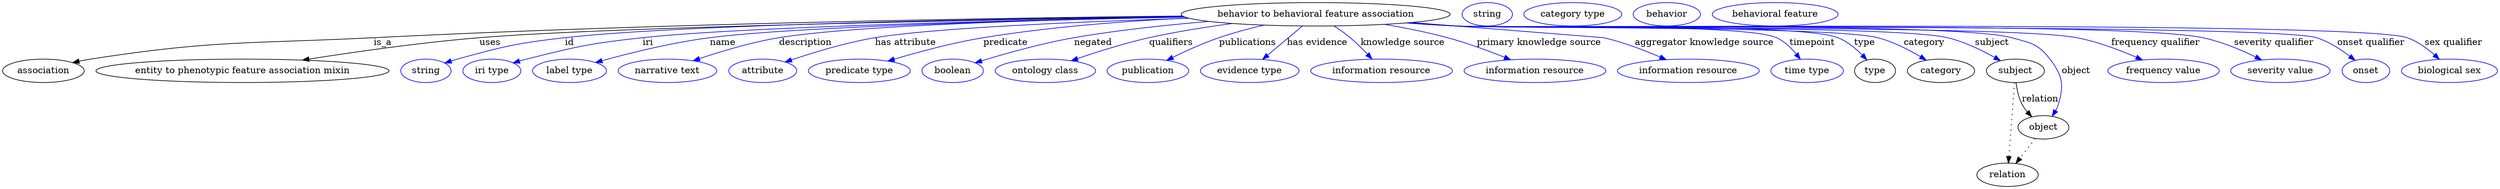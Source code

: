 digraph {
	graph [bb="0,0,3818.8,283"];
	node [label="\N"];
	"behavior to behavioral feature association"	[height=0.5,
		label="behavior to behavioral feature association",
		pos="2009.4,265",
		width=5.7231];
	association	[height=0.5,
		pos="62.394,178",
		width=1.7332];
	"behavior to behavioral feature association" -> association	[label=is_a,
		lp="583.39,221.5",
		pos="e,107.12,190.7 1805.4,262.34 1526.2,259.32 1009.6,251.03 569.39,229 375.75,219.31 325.99,225.7 134.39,196 128.7,195.12 122.8,194.02 \
116.92,192.82"];
	"entity to phenotypic feature association mixin"	[height=0.5,
		pos="367.39,178",
		width=6.2286];
	"behavior to behavioral feature association" -> "entity to phenotypic feature association mixin"	[label=uses,
		lp="747.89,221.5",
		pos="e,459.47,194.48 1807.8,261.16 1501.8,256.4 934.15,245.65 731.39,229 642.59,221.71 542.33,207.49 469.55,196.07"];
	id	[color=blue,
		height=0.5,
		label=string,
		pos="648.39,178",
		width=1.0652];
	"behavior to behavioral feature association" -> id	[color=blue,
		label=id,
		lp="870.39,221.5",
		pos="e,677.11,189.94 1806.4,261.82 1527.4,258.12 1039.9,249 863.39,229 788.22,220.48 769.36,216.02 696.39,196 693.24,195.13 689.99,194.16 \
686.75,193.14",
		style=solid];
	iri	[color=blue,
		height=0.5,
		label="iri type",
		pos="749.39,178",
		width=1.2277];
	"behavior to behavioral feature association" -> iri	[color=blue,
		label=iri,
		lp="994.39,221.5",
		pos="e,781.99,190.21 1809.6,260.56 1558.1,255.65 1140.2,245.34 986.39,229 903.78,220.22 883.02,216.07 802.39,196 798.96,195.15 795.43,\
194.19 791.89,193.17",
		style=solid];
	name	[color=blue,
		height=0.5,
		label="label type",
		pos="868.39,178",
		width=1.5707];
	"behavior to behavioral feature association" -> name	[color=blue,
		label=name,
		lp="1103.4,221.5",
		pos="e,908.37,190.85 1809.2,260.65 1579.9,256.07 1218.5,246.37 1083.4,229 1025.9,221.61 961.32,205.5 918.08,193.56",
		style=solid];
	description	[color=blue,
		height=0.5,
		label="narrative text",
		pos="1018.4,178",
		width=2.0943];
	"behavior to behavioral feature association" -> description	[color=blue,
		label=description,
		lp="1228.9,221.5",
		pos="e,1057.6,193.5 1808,261.02 1604.1,257 1303,248.01 1188.4,229 1146.7,222.08 1100.8,208.18 1067.2,196.79",
		style=solid];
	"has attribute"	[color=blue,
		height=0.5,
		label=attribute,
		pos="1163.4,178",
		width=1.4443];
	"behavior to behavioral feature association" -> "has attribute"	[color=blue,
		label="has attribute",
		lp="1382.4,221.5",
		pos="e,1197.8,191.55 1815.2,258.89 1649.5,253.61 1424.2,244.01 1335.4,229 1291,221.5 1241.9,206.5 1207.5,194.88",
		style=solid];
	predicate	[color=blue,
		height=0.5,
		label="predicate type",
		pos="1311.4,178",
		width=2.1665];
	"behavior to behavioral feature association" -> predicate	[color=blue,
		label=predicate,
		lp="1535.4,221.5",
		pos="e,1355,193 1814.2,259.16 1719.3,254.62 1603.9,245.86 1501.4,229 1454.6,221.3 1402.6,207.21 1364.8,195.94",
		style=solid];
	negated	[color=blue,
		height=0.5,
		label=boolean,
		pos="1454.4,178",
		width=1.2999];
	"behavior to behavioral feature association" -> negated	[color=blue,
		label=negated,
		lp="1668.4,221.5",
		pos="e,1488.7,190.34 1846.1,254.01 1781.5,248.64 1706.6,240.64 1639.4,229 1590.6,220.54 1535.9,204.99 1498.7,193.47",
		style=solid];
	qualifiers	[color=blue,
		height=0.5,
		label="ontology class",
		pos="1595.4,178",
		width=2.1304];
	"behavior to behavioral feature association" -> qualifiers	[color=blue,
		label=qualifiers,
		lp="1787.9,221.5",
		pos="e,1635.1,193.53 1882.2,250.82 1841.1,245.42 1795.6,238.24 1754.4,229 1717.1,220.63 1675.9,207.57 1644.8,196.9",
		style=solid];
	publications	[color=blue,
		height=0.5,
		label=publication,
		pos="1752.4,178",
		width=1.7332];
	"behavior to behavioral feature association" -> publications	[color=blue,
		label=publications,
		lp="1905.4,221.5",
		pos="e,1781.4,194.2 1930.2,248.32 1907.7,243.05 1883.4,236.55 1861.4,229 1837.1,220.66 1811,208.78 1790.4,198.69",
		style=solid];
	"has evidence"	[color=blue,
		height=0.5,
		label="evidence type",
		pos="1908.4,178",
		width=2.0943];
	"behavior to behavioral feature association" -> "has evidence"	[color=blue,
		label="has evidence",
		lp="2011.9,221.5",
		pos="e,1928.1,195.6 1989,246.8 1973.7,233.96 1952.7,216.27 1935.9,202.19",
		style=solid];
	"knowledge source"	[color=blue,
		height=0.5,
		label="information resource",
		pos="2110.4,178",
		width=3.015];
	"behavior to behavioral feature association" -> "knowledge source"	[color=blue,
		label="knowledge source",
		lp="2142.9,221.5",
		pos="e,2095.7,196.14 2037.5,247.13 2045.8,241.7 2054.7,235.42 2062.4,229 2071.6,221.33 2080.9,212.07 2088.8,203.61",
		style=solid];
	"primary knowledge source"	[color=blue,
		height=0.5,
		label="information resource",
		pos="2345.4,178",
		width=3.015];
	"behavior to behavioral feature association" -> "primary knowledge source"	[color=blue,
		label="primary knowledge source",
		lp="2351.4,221.5",
		pos="e,2308.2,195.02 2115,249.49 2146.3,244.18 2180.5,237.37 2211.4,229 2241,220.97 2273.3,209.03 2298.8,198.83",
		style=solid];
	"aggregator knowledge source"	[color=blue,
		height=0.5,
		label="information resource",
		pos="2580.4,178",
		width=3.015];
	"behavior to behavioral feature association" -> "aggregator knowledge source"	[color=blue,
		label="aggregator knowledge source",
		lp="2604.9,221.5",
		pos="e,2546.5,195.15 2156.3,252.37 2284.4,242.22 2449.9,229.1 2450.4,229 2480.2,222.24 2512.2,209.99 2537,199.31",
		style=solid];
	timepoint	[color=blue,
		height=0.5,
		label="time type",
		pos="2762.4,178",
		width=1.5346];
	"behavior to behavioral feature association" -> timepoint	[color=blue,
		label=timepoint,
		lp="2770.4,221.5",
		pos="e,2751.9,195.75 2151.3,251.93 2175.7,250.1 2200.8,248.37 2224.4,247 2278.9,243.85 2665.7,251.58 2715.4,229 2727.4,223.53 2737.9,\
213.41 2745.8,203.7",
		style=solid];
	type	[height=0.5,
		pos="2866.4,178",
		width=0.86659];
	"behavior to behavioral feature association" -> type	[color=blue,
		label=type,
		lp="2850.4,221.5",
		pos="e,2853.8,194.86 2150.4,251.87 2175.1,250.03 2200.5,248.31 2224.4,247 2289.3,243.44 2748.9,252.84 2809.4,229 2823.6,223.38 2836.7,\
212.55 2846.7,202.39",
		style=solid];
	category	[height=0.5,
		pos="2967.4,178",
		width=1.4263];
	"behavior to behavioral feature association" -> category	[color=blue,
		label=category,
		lp="2941.9,221.5",
		pos="e,2945.1,194.22 2150.1,251.84 2174.9,249.99 2200.4,248.28 2224.4,247 2296.1,243.17 2800.9,246.9 2870.4,229 2893.9,222.95 2918.1,\
210.45 2936.5,199.45",
		style=solid];
	subject	[height=0.5,
		pos="3081.4,178",
		width=1.2277];
	"behavior to behavioral feature association" -> subject	[color=blue,
		label=subject,
		lp="3045.4,221.5",
		pos="e,3058.5,193.53 2149.5,251.8 2174.5,249.95 2200.2,248.25 2224.4,247 2308,242.7 2896,248.57 2977.4,229 3003.1,222.83 3029.9,209.75 \
3049.8,198.52",
		style=solid];
	object	[height=0.5,
		pos="3124.4,91",
		width=1.0832];
	"behavior to behavioral feature association" -> object	[color=blue,
		label=object,
		lp="3174.4,178",
		pos="e,3137.8,108.09 2149.3,251.76 2174.3,249.91 2200.1,248.22 2224.4,247 2318.9,242.27 2984.1,253.82 3075.4,229 3104.4,221.11 3116.2,\
219.95 3134.4,196 3153.2,171.13 3156.3,156.9 3147.4,127 3146.4,123.55 3144.9,120.13 3143.1,116.85",
		style=solid];
	"frequency qualifier"	[color=blue,
		height=0.5,
		label="frequency value",
		pos="3308.4,178",
		width=2.3651];
	"behavior to behavioral feature association" -> "frequency qualifier"	[color=blue,
		label="frequency qualifier",
		lp="3296.4,221.5",
		pos="e,3276,194.76 2149,251.74 2174.1,249.88 2200,248.19 2224.4,247 2330,241.83 3071.6,248.88 3175.4,229 3207,222.95 3240.9,210.1 3266.5,\
198.94",
		style=solid];
	"severity qualifier"	[color=blue,
		height=0.5,
		label="severity value",
		pos="3487.4,178",
		width=2.1123];
	"behavior to behavioral feature association" -> "severity qualifier"	[color=blue,
		label="severity qualifier",
		lp="3477.4,221.5",
		pos="e,3458.6,194.8 2148.7,251.7 2173.9,249.84 2199.9,248.16 2224.4,247 2351.4,240.99 3244,255.1 3368.4,229 3396.7,223.06 3426.8,210.38 \
3449.6,199.27",
		style=solid];
	"onset qualifier"	[color=blue,
		height=0.5,
		label=onset,
		pos="3617.4,178",
		width=1.011];
	"behavior to behavioral feature association" -> "onset qualifier"	[color=blue,
		label="onset qualifier",
		lp="3625.9,221.5",
		pos="e,3600.7,194.28 2148.4,251.68 2173.7,249.81 2199.8,248.14 2224.4,247 2297.5,243.61 3472.5,250.7 3542.4,229 3560.8,223.28 3578.9,\
211.46 3592.7,200.74",
		style=solid];
	"sex qualifier"	[color=blue,
		height=0.5,
		label="biological sex",
		pos="3745.4,178",
		width=2.0401];
	"behavior to behavioral feature association" -> "sex qualifier"	[color=blue,
		label="sex qualifier",
		lp="3752.4,221.5",
		pos="e,3730.1,195.72 2148.1,251.67 2173.5,249.8 2199.7,248.13 2224.4,247 2305.3,243.31 3605,255.83 3681.4,229 3696.9,223.57 3711.5,212.77 \
3722.8,202.59",
		style=solid];
	association_type	[color=blue,
		height=0.5,
		label=string,
		pos="2271.4,265",
		width=1.0652];
	association_category	[color=blue,
		height=0.5,
		label="category type",
		pos="2402.4,265",
		width=2.0762];
	subject -> object	[label=relation,
		lp="3119.4,134.5",
		pos="e,3106.5,107.23 3082.5,159.55 3083.7,149.57 3086.2,137.07 3091.4,127 3093.6,122.68 3096.5,118.52 3099.7,114.66"];
	relation	[height=0.5,
		pos="3069.4,18",
		width=1.2999];
	subject -> relation	[pos="e,3070.7,36.188 3080.1,159.79 3078,132.48 3074,78.994 3071.5,46.38",
		style=dotted];
	"behavior to behavioral feature association_subject"	[color=blue,
		height=0.5,
		label=behavior,
		pos="2546.4,265",
		width=1.4263];
	object -> relation	[pos="e,3082.2,35.54 3111.9,73.889 3105,64.939 3096.2,53.617 3088.4,43.584",
		style=dotted];
	"behavior to behavioral feature association_object"	[color=blue,
		height=0.5,
		label="behavioral feature",
		pos="2712.4,265",
		width=2.672];
}
